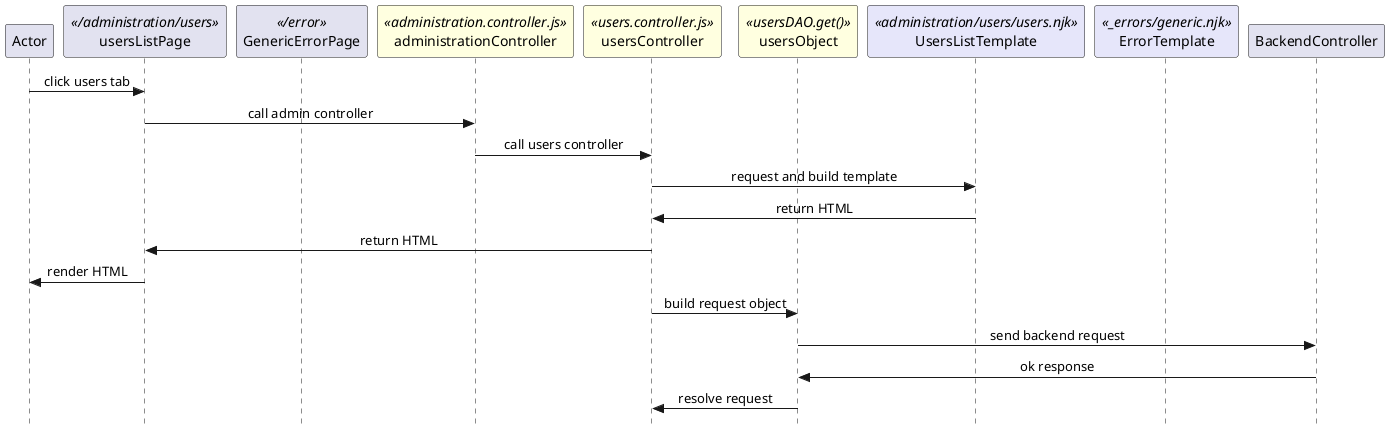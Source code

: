 @startuml users

skinparam Style strictuml 
skinparam SequenceMessageAlignment center

participant Actor

''' LOCAL ROUTING
participant usersListPage <</administration/users>>
participant GenericErrorPage <</error>>

''' CONTROLLER AND REQUEST OBJECTS
participant administrationController <<administration.controller.js>> #lightyellow
participant usersController <<users.controller.js>> #lightyellow
participant usersObject <<usersDAO.get()>> #lightyellow

''' TEMPLATES
participant UsersListTemplate <<administration/users/users.njk>> #lavender
participant ErrorTemplate <<_errors/generic.njk>> #lavender

''' BACKEND CONTROLLER
participant BackendController

Actor -> usersListPage : click users tab
usersListPage -> administrationController : call admin controller
administrationController -> usersController : call users controller

usersController -> UsersListTemplate : request and build template
usersController <- UsersListTemplate : return HTML
usersListPage <- usersController : return HTML
Actor <- usersListPage : render HTML
 
usersController -> usersObject : build request object
usersObject -> BackendController : send backend request
usersObject <- BackendController : ok response
usersController <- usersObject : resolve request

